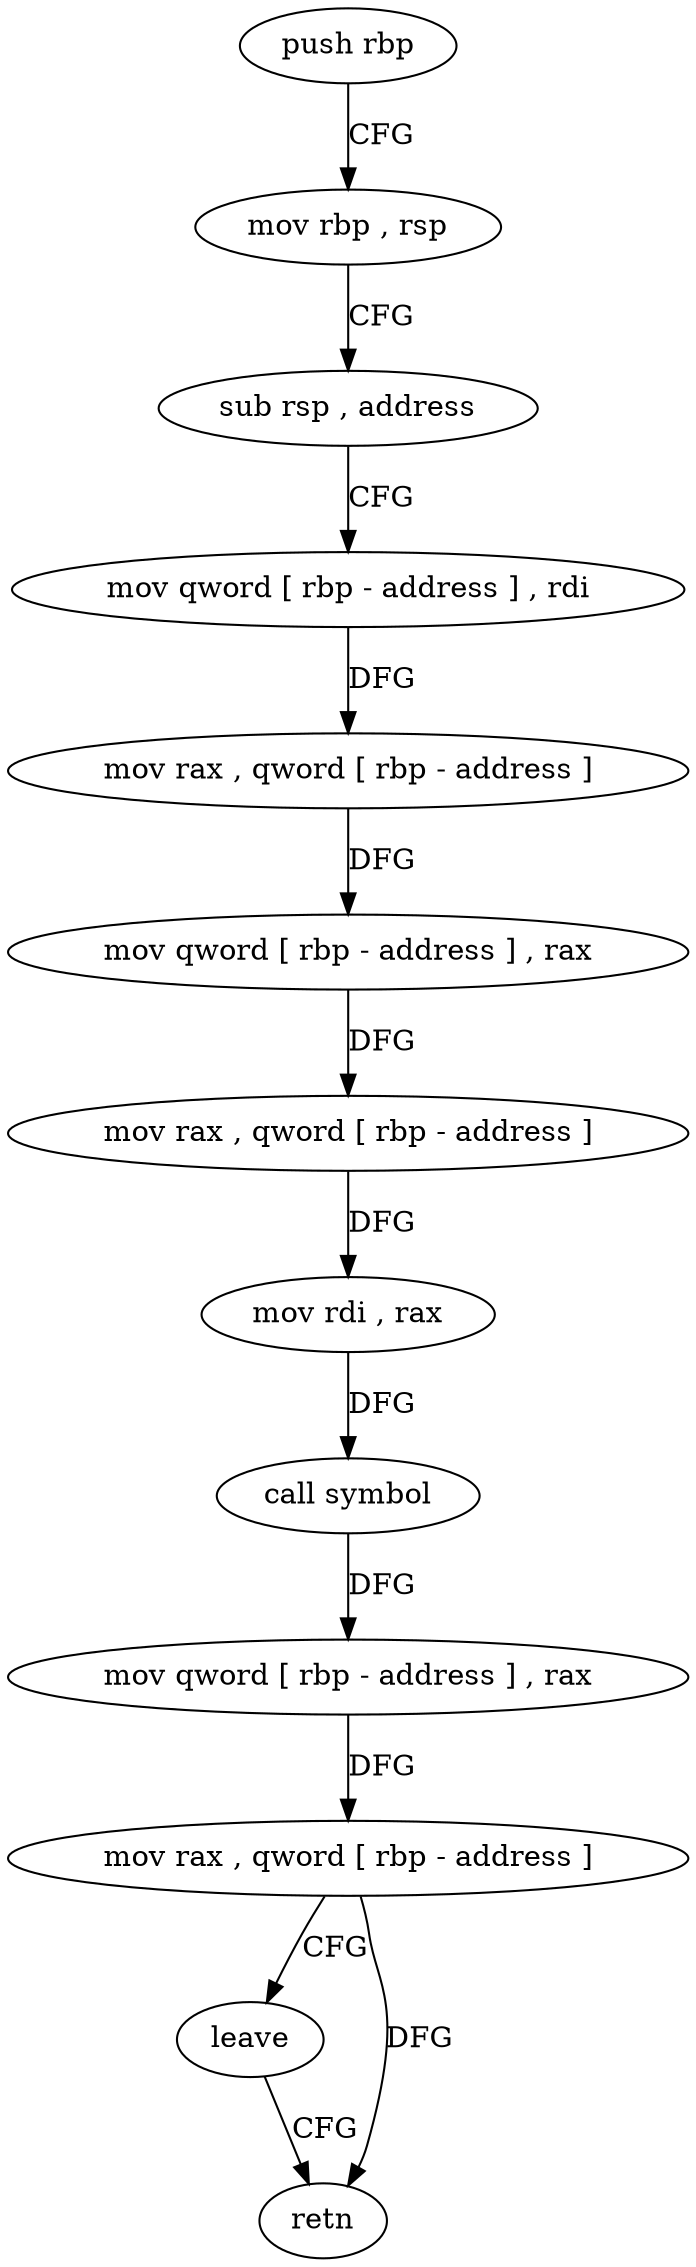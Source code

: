 digraph "func" {
"95943" [label = "push rbp" ]
"95944" [label = "mov rbp , rsp" ]
"95947" [label = "sub rsp , address" ]
"95951" [label = "mov qword [ rbp - address ] , rdi" ]
"95955" [label = "mov rax , qword [ rbp - address ]" ]
"95959" [label = "mov qword [ rbp - address ] , rax" ]
"95963" [label = "mov rax , qword [ rbp - address ]" ]
"95967" [label = "mov rdi , rax" ]
"95970" [label = "call symbol" ]
"95975" [label = "mov qword [ rbp - address ] , rax" ]
"95979" [label = "mov rax , qword [ rbp - address ]" ]
"95983" [label = "leave" ]
"95984" [label = "retn" ]
"95943" -> "95944" [ label = "CFG" ]
"95944" -> "95947" [ label = "CFG" ]
"95947" -> "95951" [ label = "CFG" ]
"95951" -> "95955" [ label = "DFG" ]
"95955" -> "95959" [ label = "DFG" ]
"95959" -> "95963" [ label = "DFG" ]
"95963" -> "95967" [ label = "DFG" ]
"95967" -> "95970" [ label = "DFG" ]
"95970" -> "95975" [ label = "DFG" ]
"95975" -> "95979" [ label = "DFG" ]
"95979" -> "95983" [ label = "CFG" ]
"95979" -> "95984" [ label = "DFG" ]
"95983" -> "95984" [ label = "CFG" ]
}
